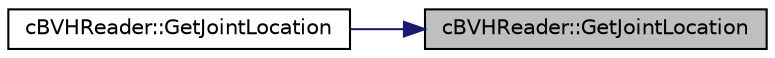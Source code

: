 digraph "cBVHReader::GetJointLocation"
{
 // LATEX_PDF_SIZE
  edge [fontname="Helvetica",fontsize="10",labelfontname="Helvetica",labelfontsize="10"];
  node [fontname="Helvetica",fontsize="10",shape=record];
  rankdir="RL";
  Node1 [label="cBVHReader::GetJointLocation",height=0.2,width=0.4,color="black", fillcolor="grey75", style="filled", fontcolor="black",tooltip="Should return a cMotion, for now really only supports two step locations."];
  Node1 -> Node2 [dir="back",color="midnightblue",fontsize="10",style="solid",fontname="Helvetica"];
  Node2 [label="cBVHReader::GetJointLocation",height=0.2,width=0.4,color="black", fillcolor="white", style="filled",URL="$classc_b_v_h_reader.html#ac42752e92fc48b5a677aaa537596f5ad",tooltip=" "];
}

